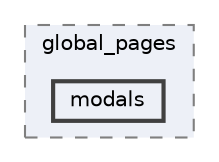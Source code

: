 digraph "resources/views/backend/site_super_admin/global/global_pages/modals"
{
 // LATEX_PDF_SIZE
  bgcolor="transparent";
  edge [fontname=Helvetica,fontsize=10,labelfontname=Helvetica,labelfontsize=10];
  node [fontname=Helvetica,fontsize=10,shape=box,height=0.2,width=0.4];
  compound=true
  subgraph clusterdir_ba22bcb2ddf26865e6d9e2e993c55e92 {
    graph [ bgcolor="#edf0f7", pencolor="grey50", label="global_pages", fontname=Helvetica,fontsize=10 style="filled,dashed", URL="dir_ba22bcb2ddf26865e6d9e2e993c55e92.html",tooltip=""]
  dir_fdcf5f850a8403fe5d650611c8a72f0a [label="modals", fillcolor="#edf0f7", color="grey25", style="filled,bold", URL="dir_fdcf5f850a8403fe5d650611c8a72f0a.html",tooltip=""];
  }
}
